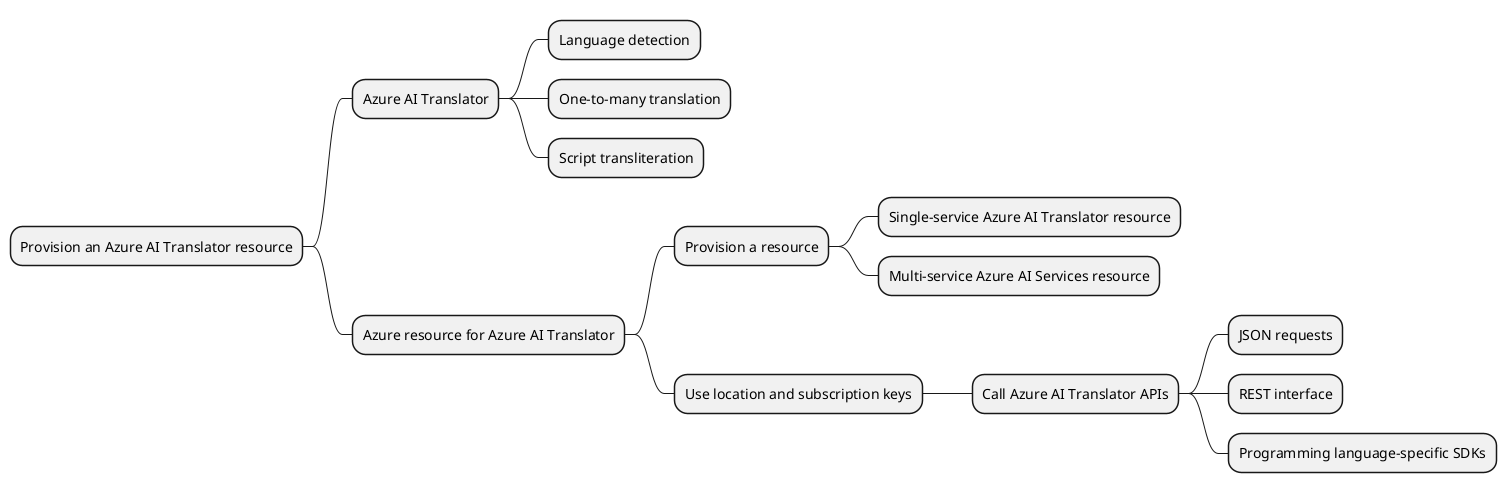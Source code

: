 @startmindmap
* Provision an Azure AI Translator resource
** Azure AI Translator
*** Language detection
*** One-to-many translation
*** Script transliteration
** Azure resource for Azure AI Translator
*** Provision a resource
**** Single-service Azure AI Translator resource
**** Multi-service Azure AI Services resource
*** Use location and subscription keys
**** Call Azure AI Translator APIs
***** JSON requests
***** REST interface
***** Programming language-specific SDKs
@endmindmap